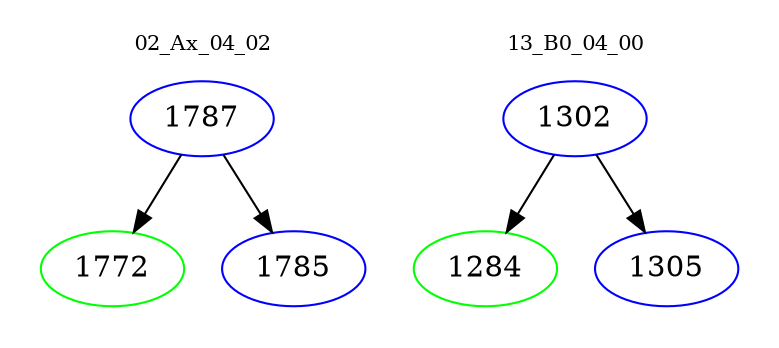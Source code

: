 digraph{
subgraph cluster_0 {
color = white
label = "02_Ax_04_02";
fontsize=10;
T0_1787 [label="1787", color="blue"]
T0_1787 -> T0_1772 [color="black"]
T0_1772 [label="1772", color="green"]
T0_1787 -> T0_1785 [color="black"]
T0_1785 [label="1785", color="blue"]
}
subgraph cluster_1 {
color = white
label = "13_B0_04_00";
fontsize=10;
T1_1302 [label="1302", color="blue"]
T1_1302 -> T1_1284 [color="black"]
T1_1284 [label="1284", color="green"]
T1_1302 -> T1_1305 [color="black"]
T1_1305 [label="1305", color="blue"]
}
}
